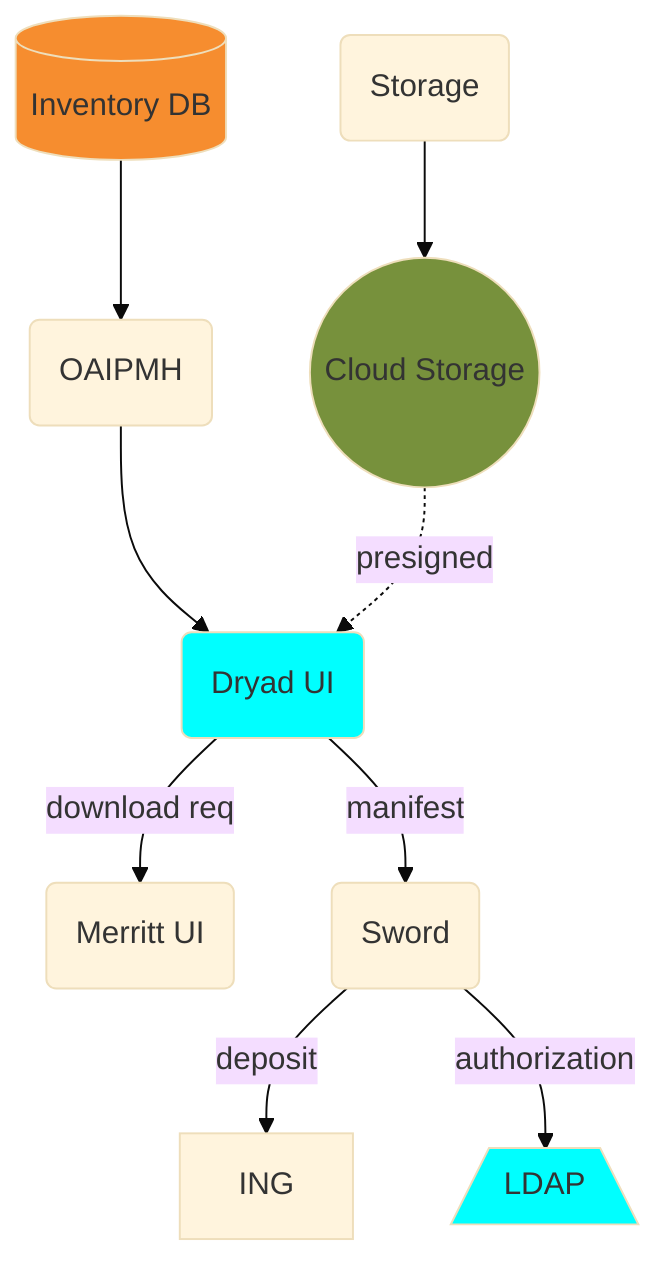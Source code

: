 %%{init: {'theme': 'base'}}%%
graph TD
  UI(Merritt UI)
  DRYAD(Dryad UI)
  RDS[(Inventory DB)]
  CLOUD(("Cloud Storage"))
  ST(Storage)
  LDAP[/LDAP\]
  SWORD(Sword)

  DRYAD --> |download req| UI
  DRYAD --> |manifest| SWORD
  SWORD --> |deposit| ING
  SWORD --> |authorization| LDAP
  RDS --> OAI
  OAI(OAIPMH)
  OAI --> DRYAD
  CLOUD -.-> |presigned| DRYAD
  ST --> CLOUD

  style CLOUD fill:#77913C
  style RDS fill:#F68D2F
  style LDAP fill:cyan
  style DRYAD fill:cyan